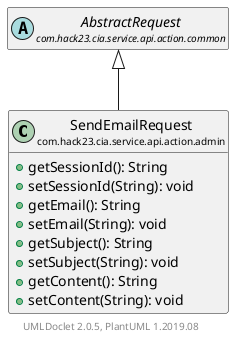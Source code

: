@startuml
    set namespaceSeparator none
    hide empty fields
    hide empty methods

    class "<size:14>SendEmailRequest\n<size:10>com.hack23.cia.service.api.action.admin" as com.hack23.cia.service.api.action.admin.SendEmailRequest [[SendEmailRequest.html]] {
        +getSessionId(): String
        +setSessionId(String): void
        +getEmail(): String
        +setEmail(String): void
        +getSubject(): String
        +setSubject(String): void
        +getContent(): String
        +setContent(String): void
    }

    abstract class "<size:14>AbstractRequest\n<size:10>com.hack23.cia.service.api.action.common" as com.hack23.cia.service.api.action.common.AbstractRequest [[../common/AbstractRequest.html]]

    com.hack23.cia.service.api.action.common.AbstractRequest <|-- com.hack23.cia.service.api.action.admin.SendEmailRequest

    center footer UMLDoclet 2.0.5, PlantUML 1.2019.08
@enduml
